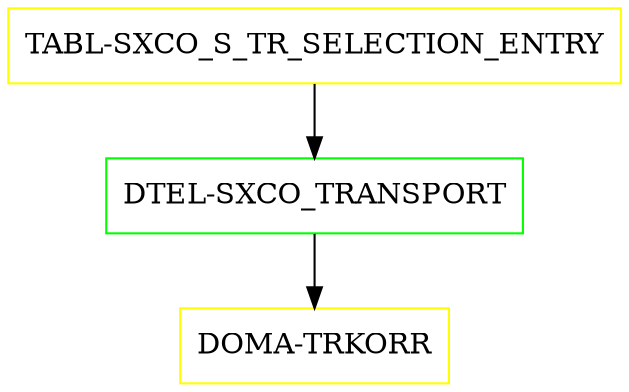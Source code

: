digraph G {
  "TABL-SXCO_S_TR_SELECTION_ENTRY" [shape=box,color=yellow];
  "DTEL-SXCO_TRANSPORT" [shape=box,color=green,URL="./DTEL_SXCO_TRANSPORT.html"];
  "DOMA-TRKORR" [shape=box,color=yellow,URL="./DOMA_TRKORR.html"];
  "TABL-SXCO_S_TR_SELECTION_ENTRY" -> "DTEL-SXCO_TRANSPORT";
  "DTEL-SXCO_TRANSPORT" -> "DOMA-TRKORR";
}
